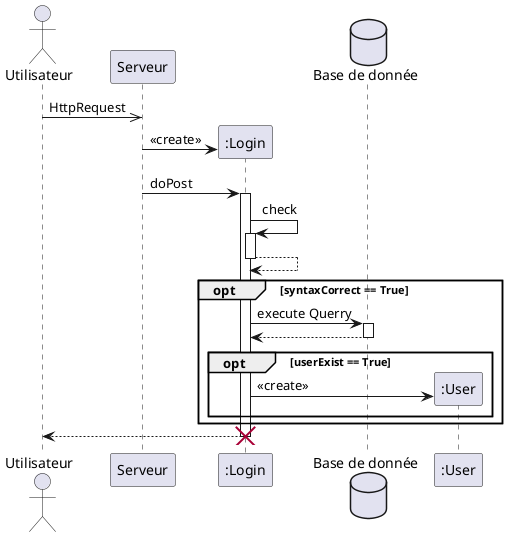 @startuml sequence

actor "Utilisateur" as client order 1
participant "Serveur" as server order 2
database "Base de donnée" as bdd order 4

client ->> server : HttpRequest
create ":Login" as LoginClass order 3
server -> LoginClass : <<create>>

server -> LoginClass : doPost
activate LoginClass
LoginClass -> LoginClass : check
activate LoginClass
LoginClass --> LoginClass
deactivate LoginClass

opt syntaxCorrect == True
LoginClass -> bdd : execute Querry
activate bdd
bdd --> LoginClass
deactivate bdd

opt userExist == True
create ":User" as userClass order 5
LoginClass -> userClass : <<create>>
end

end

LoginClass --> client
destroy LoginClass



@enduml